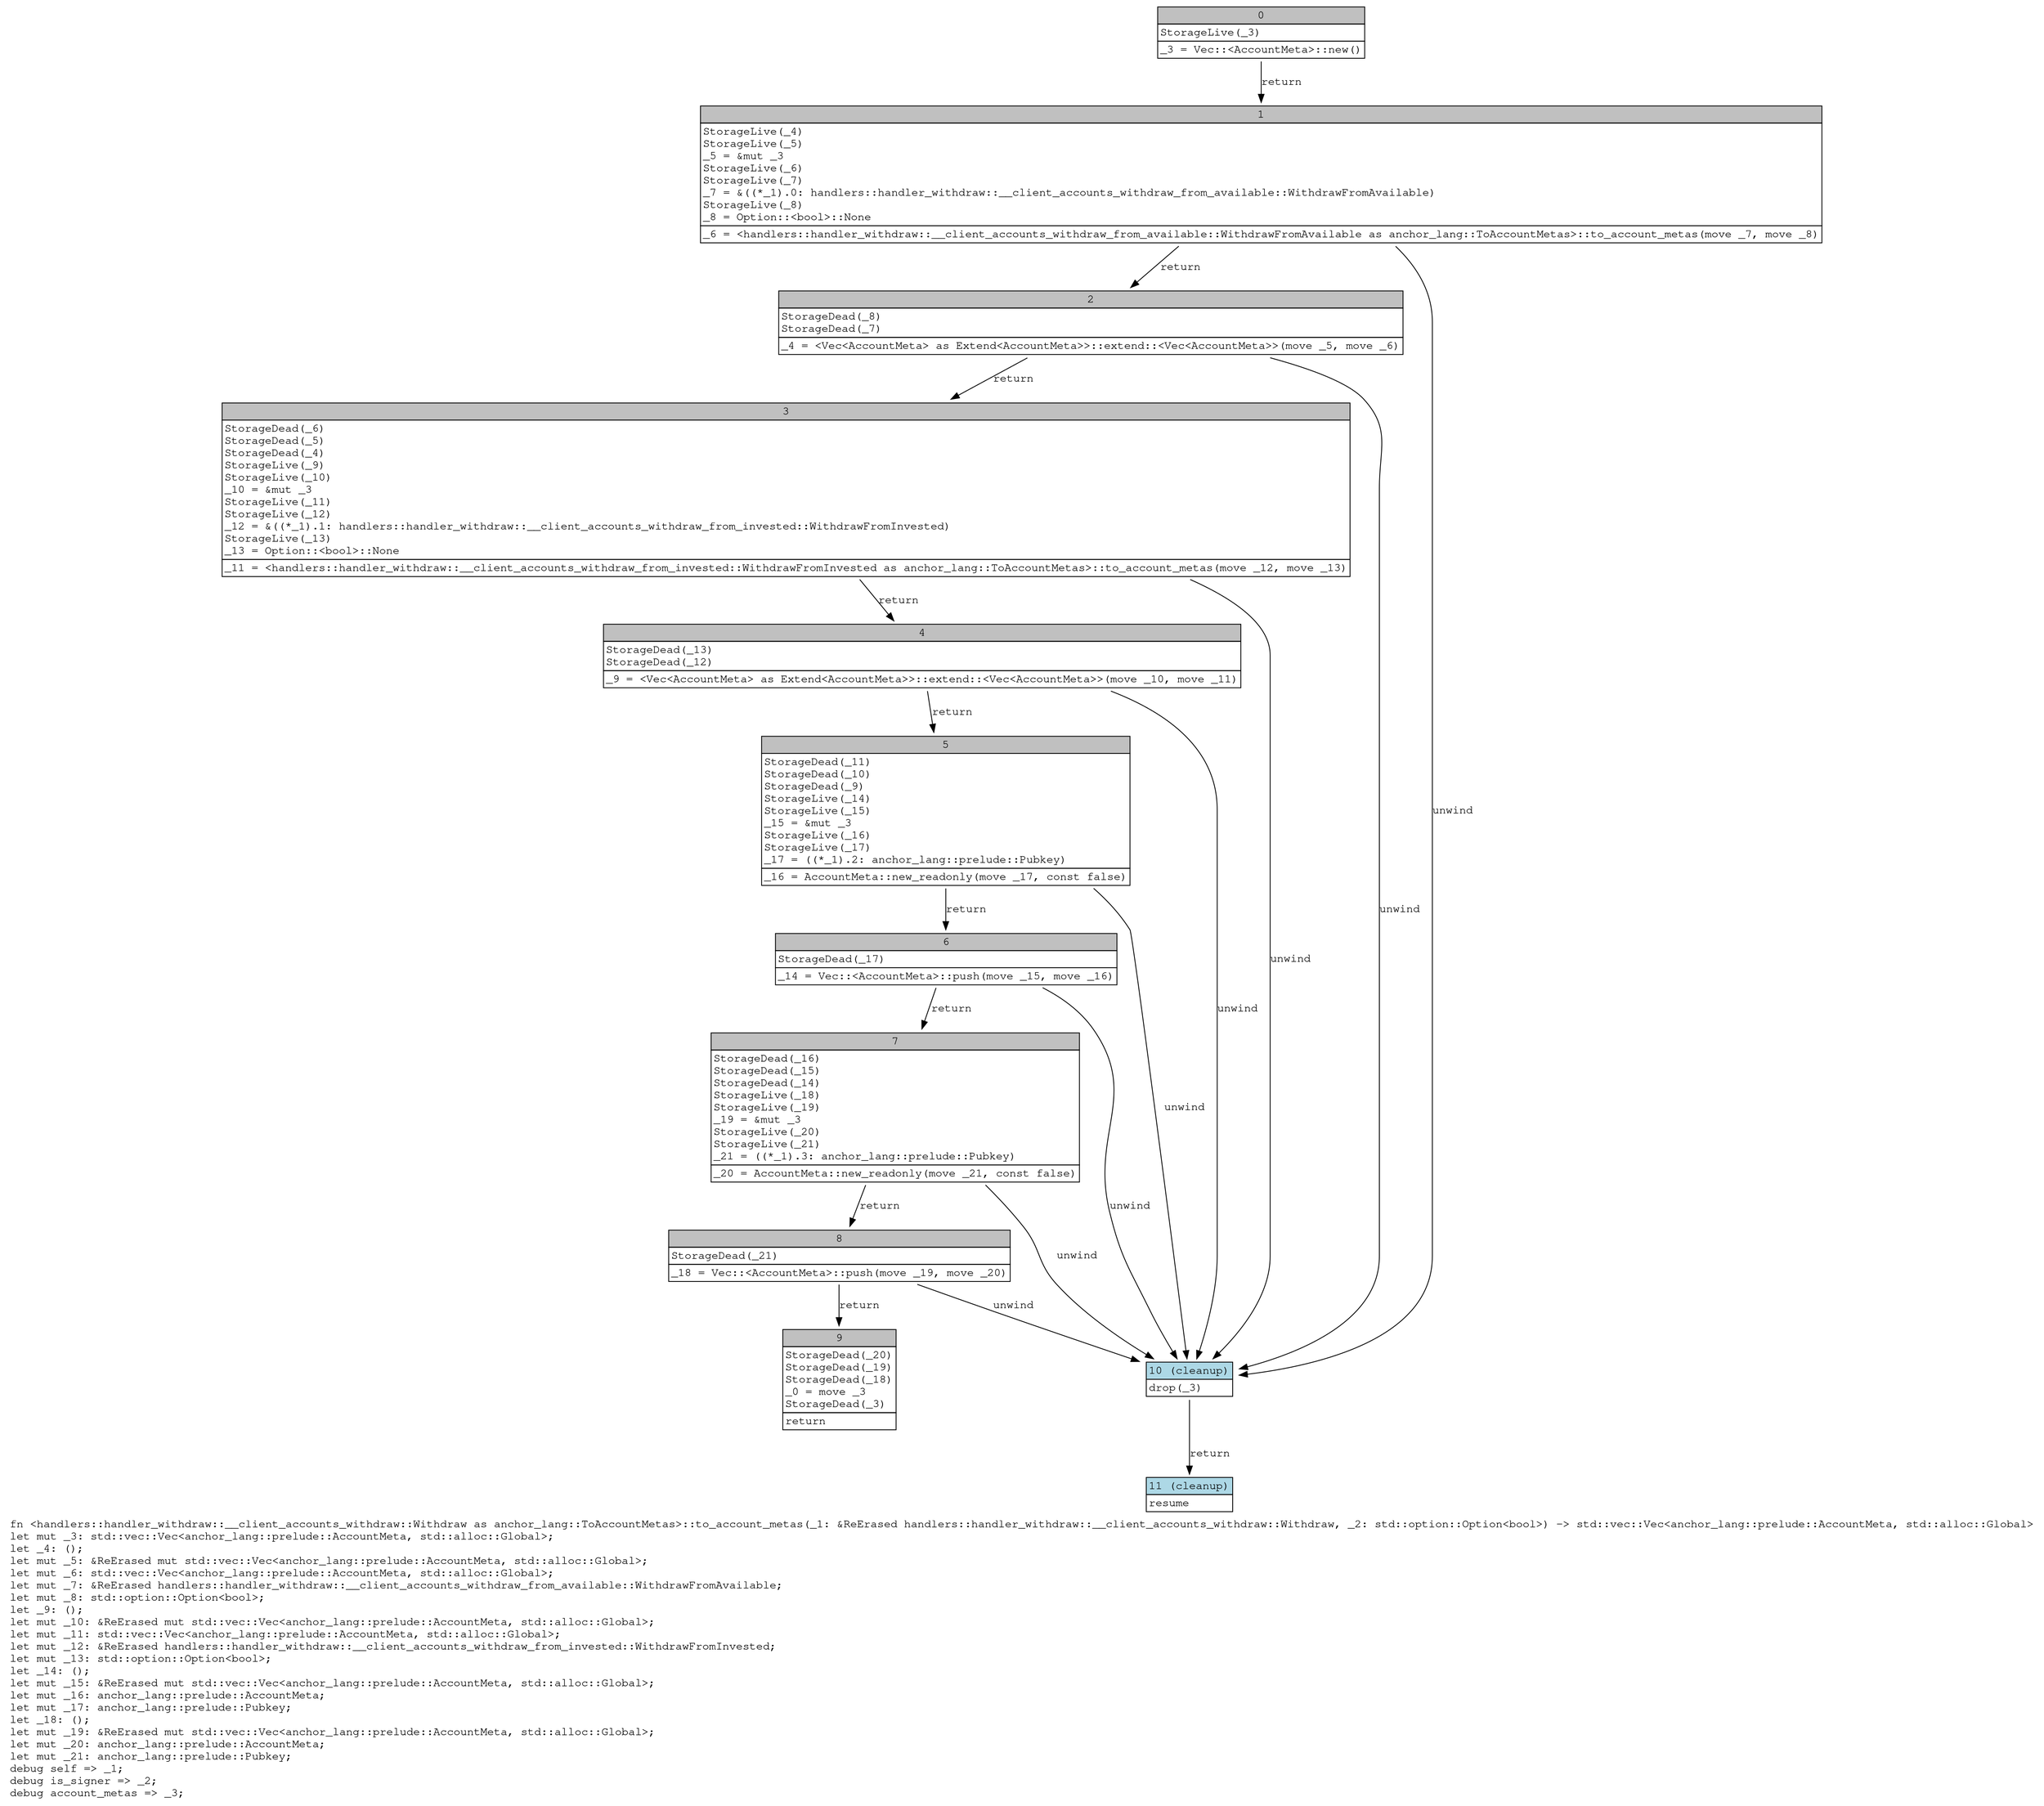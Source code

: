 digraph Mir_0_1564 {
    graph [fontname="Courier, monospace"];
    node [fontname="Courier, monospace"];
    edge [fontname="Courier, monospace"];
    label=<fn &lt;handlers::handler_withdraw::__client_accounts_withdraw::Withdraw as anchor_lang::ToAccountMetas&gt;::to_account_metas(_1: &amp;ReErased handlers::handler_withdraw::__client_accounts_withdraw::Withdraw, _2: std::option::Option&lt;bool&gt;) -&gt; std::vec::Vec&lt;anchor_lang::prelude::AccountMeta, std::alloc::Global&gt;<br align="left"/>let mut _3: std::vec::Vec&lt;anchor_lang::prelude::AccountMeta, std::alloc::Global&gt;;<br align="left"/>let _4: ();<br align="left"/>let mut _5: &amp;ReErased mut std::vec::Vec&lt;anchor_lang::prelude::AccountMeta, std::alloc::Global&gt;;<br align="left"/>let mut _6: std::vec::Vec&lt;anchor_lang::prelude::AccountMeta, std::alloc::Global&gt;;<br align="left"/>let mut _7: &amp;ReErased handlers::handler_withdraw::__client_accounts_withdraw_from_available::WithdrawFromAvailable;<br align="left"/>let mut _8: std::option::Option&lt;bool&gt;;<br align="left"/>let _9: ();<br align="left"/>let mut _10: &amp;ReErased mut std::vec::Vec&lt;anchor_lang::prelude::AccountMeta, std::alloc::Global&gt;;<br align="left"/>let mut _11: std::vec::Vec&lt;anchor_lang::prelude::AccountMeta, std::alloc::Global&gt;;<br align="left"/>let mut _12: &amp;ReErased handlers::handler_withdraw::__client_accounts_withdraw_from_invested::WithdrawFromInvested;<br align="left"/>let mut _13: std::option::Option&lt;bool&gt;;<br align="left"/>let _14: ();<br align="left"/>let mut _15: &amp;ReErased mut std::vec::Vec&lt;anchor_lang::prelude::AccountMeta, std::alloc::Global&gt;;<br align="left"/>let mut _16: anchor_lang::prelude::AccountMeta;<br align="left"/>let mut _17: anchor_lang::prelude::Pubkey;<br align="left"/>let _18: ();<br align="left"/>let mut _19: &amp;ReErased mut std::vec::Vec&lt;anchor_lang::prelude::AccountMeta, std::alloc::Global&gt;;<br align="left"/>let mut _20: anchor_lang::prelude::AccountMeta;<br align="left"/>let mut _21: anchor_lang::prelude::Pubkey;<br align="left"/>debug self =&gt; _1;<br align="left"/>debug is_signer =&gt; _2;<br align="left"/>debug account_metas =&gt; _3;<br align="left"/>>;
    bb0__0_1564 [shape="none", label=<<table border="0" cellborder="1" cellspacing="0"><tr><td bgcolor="gray" align="center" colspan="1">0</td></tr><tr><td align="left" balign="left">StorageLive(_3)<br/></td></tr><tr><td align="left">_3 = Vec::&lt;AccountMeta&gt;::new()</td></tr></table>>];
    bb1__0_1564 [shape="none", label=<<table border="0" cellborder="1" cellspacing="0"><tr><td bgcolor="gray" align="center" colspan="1">1</td></tr><tr><td align="left" balign="left">StorageLive(_4)<br/>StorageLive(_5)<br/>_5 = &amp;mut _3<br/>StorageLive(_6)<br/>StorageLive(_7)<br/>_7 = &amp;((*_1).0: handlers::handler_withdraw::__client_accounts_withdraw_from_available::WithdrawFromAvailable)<br/>StorageLive(_8)<br/>_8 = Option::&lt;bool&gt;::None<br/></td></tr><tr><td align="left">_6 = &lt;handlers::handler_withdraw::__client_accounts_withdraw_from_available::WithdrawFromAvailable as anchor_lang::ToAccountMetas&gt;::to_account_metas(move _7, move _8)</td></tr></table>>];
    bb2__0_1564 [shape="none", label=<<table border="0" cellborder="1" cellspacing="0"><tr><td bgcolor="gray" align="center" colspan="1">2</td></tr><tr><td align="left" balign="left">StorageDead(_8)<br/>StorageDead(_7)<br/></td></tr><tr><td align="left">_4 = &lt;Vec&lt;AccountMeta&gt; as Extend&lt;AccountMeta&gt;&gt;::extend::&lt;Vec&lt;AccountMeta&gt;&gt;(move _5, move _6)</td></tr></table>>];
    bb3__0_1564 [shape="none", label=<<table border="0" cellborder="1" cellspacing="0"><tr><td bgcolor="gray" align="center" colspan="1">3</td></tr><tr><td align="left" balign="left">StorageDead(_6)<br/>StorageDead(_5)<br/>StorageDead(_4)<br/>StorageLive(_9)<br/>StorageLive(_10)<br/>_10 = &amp;mut _3<br/>StorageLive(_11)<br/>StorageLive(_12)<br/>_12 = &amp;((*_1).1: handlers::handler_withdraw::__client_accounts_withdraw_from_invested::WithdrawFromInvested)<br/>StorageLive(_13)<br/>_13 = Option::&lt;bool&gt;::None<br/></td></tr><tr><td align="left">_11 = &lt;handlers::handler_withdraw::__client_accounts_withdraw_from_invested::WithdrawFromInvested as anchor_lang::ToAccountMetas&gt;::to_account_metas(move _12, move _13)</td></tr></table>>];
    bb4__0_1564 [shape="none", label=<<table border="0" cellborder="1" cellspacing="0"><tr><td bgcolor="gray" align="center" colspan="1">4</td></tr><tr><td align="left" balign="left">StorageDead(_13)<br/>StorageDead(_12)<br/></td></tr><tr><td align="left">_9 = &lt;Vec&lt;AccountMeta&gt; as Extend&lt;AccountMeta&gt;&gt;::extend::&lt;Vec&lt;AccountMeta&gt;&gt;(move _10, move _11)</td></tr></table>>];
    bb5__0_1564 [shape="none", label=<<table border="0" cellborder="1" cellspacing="0"><tr><td bgcolor="gray" align="center" colspan="1">5</td></tr><tr><td align="left" balign="left">StorageDead(_11)<br/>StorageDead(_10)<br/>StorageDead(_9)<br/>StorageLive(_14)<br/>StorageLive(_15)<br/>_15 = &amp;mut _3<br/>StorageLive(_16)<br/>StorageLive(_17)<br/>_17 = ((*_1).2: anchor_lang::prelude::Pubkey)<br/></td></tr><tr><td align="left">_16 = AccountMeta::new_readonly(move _17, const false)</td></tr></table>>];
    bb6__0_1564 [shape="none", label=<<table border="0" cellborder="1" cellspacing="0"><tr><td bgcolor="gray" align="center" colspan="1">6</td></tr><tr><td align="left" balign="left">StorageDead(_17)<br/></td></tr><tr><td align="left">_14 = Vec::&lt;AccountMeta&gt;::push(move _15, move _16)</td></tr></table>>];
    bb7__0_1564 [shape="none", label=<<table border="0" cellborder="1" cellspacing="0"><tr><td bgcolor="gray" align="center" colspan="1">7</td></tr><tr><td align="left" balign="left">StorageDead(_16)<br/>StorageDead(_15)<br/>StorageDead(_14)<br/>StorageLive(_18)<br/>StorageLive(_19)<br/>_19 = &amp;mut _3<br/>StorageLive(_20)<br/>StorageLive(_21)<br/>_21 = ((*_1).3: anchor_lang::prelude::Pubkey)<br/></td></tr><tr><td align="left">_20 = AccountMeta::new_readonly(move _21, const false)</td></tr></table>>];
    bb8__0_1564 [shape="none", label=<<table border="0" cellborder="1" cellspacing="0"><tr><td bgcolor="gray" align="center" colspan="1">8</td></tr><tr><td align="left" balign="left">StorageDead(_21)<br/></td></tr><tr><td align="left">_18 = Vec::&lt;AccountMeta&gt;::push(move _19, move _20)</td></tr></table>>];
    bb9__0_1564 [shape="none", label=<<table border="0" cellborder="1" cellspacing="0"><tr><td bgcolor="gray" align="center" colspan="1">9</td></tr><tr><td align="left" balign="left">StorageDead(_20)<br/>StorageDead(_19)<br/>StorageDead(_18)<br/>_0 = move _3<br/>StorageDead(_3)<br/></td></tr><tr><td align="left">return</td></tr></table>>];
    bb10__0_1564 [shape="none", label=<<table border="0" cellborder="1" cellspacing="0"><tr><td bgcolor="lightblue" align="center" colspan="1">10 (cleanup)</td></tr><tr><td align="left">drop(_3)</td></tr></table>>];
    bb11__0_1564 [shape="none", label=<<table border="0" cellborder="1" cellspacing="0"><tr><td bgcolor="lightblue" align="center" colspan="1">11 (cleanup)</td></tr><tr><td align="left">resume</td></tr></table>>];
    bb0__0_1564 -> bb1__0_1564 [label="return"];
    bb1__0_1564 -> bb2__0_1564 [label="return"];
    bb1__0_1564 -> bb10__0_1564 [label="unwind"];
    bb2__0_1564 -> bb3__0_1564 [label="return"];
    bb2__0_1564 -> bb10__0_1564 [label="unwind"];
    bb3__0_1564 -> bb4__0_1564 [label="return"];
    bb3__0_1564 -> bb10__0_1564 [label="unwind"];
    bb4__0_1564 -> bb5__0_1564 [label="return"];
    bb4__0_1564 -> bb10__0_1564 [label="unwind"];
    bb5__0_1564 -> bb6__0_1564 [label="return"];
    bb5__0_1564 -> bb10__0_1564 [label="unwind"];
    bb6__0_1564 -> bb7__0_1564 [label="return"];
    bb6__0_1564 -> bb10__0_1564 [label="unwind"];
    bb7__0_1564 -> bb8__0_1564 [label="return"];
    bb7__0_1564 -> bb10__0_1564 [label="unwind"];
    bb8__0_1564 -> bb9__0_1564 [label="return"];
    bb8__0_1564 -> bb10__0_1564 [label="unwind"];
    bb10__0_1564 -> bb11__0_1564 [label="return"];
}
